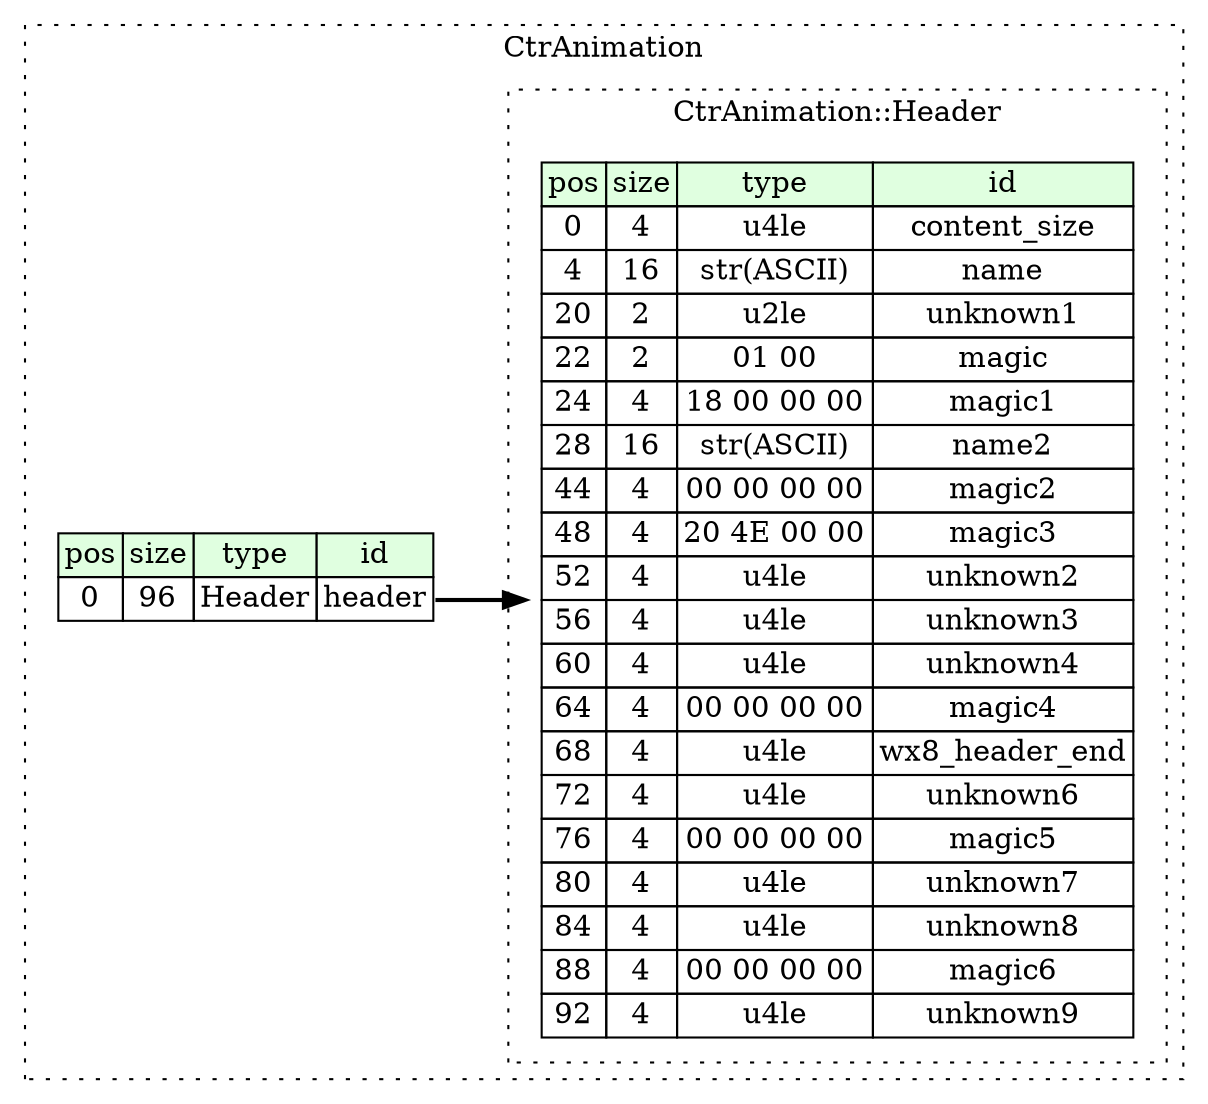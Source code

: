 digraph {
	rankdir=LR;
	node [shape=plaintext];
	subgraph cluster__ctr_animation {
		label="CtrAnimation";
		graph[style=dotted];

		ctr_animation__seq [label=<<TABLE BORDER="0" CELLBORDER="1" CELLSPACING="0">
			<TR><TD BGCOLOR="#E0FFE0">pos</TD><TD BGCOLOR="#E0FFE0">size</TD><TD BGCOLOR="#E0FFE0">type</TD><TD BGCOLOR="#E0FFE0">id</TD></TR>
			<TR><TD PORT="header_pos">0</TD><TD PORT="header_size">96</TD><TD>Header</TD><TD PORT="header_type">header</TD></TR>
		</TABLE>>];
		subgraph cluster__header {
			label="CtrAnimation::Header";
			graph[style=dotted];

			header__seq [label=<<TABLE BORDER="0" CELLBORDER="1" CELLSPACING="0">
				<TR><TD BGCOLOR="#E0FFE0">pos</TD><TD BGCOLOR="#E0FFE0">size</TD><TD BGCOLOR="#E0FFE0">type</TD><TD BGCOLOR="#E0FFE0">id</TD></TR>
				<TR><TD PORT="content_size_pos">0</TD><TD PORT="content_size_size">4</TD><TD>u4le</TD><TD PORT="content_size_type">content_size</TD></TR>
				<TR><TD PORT="name_pos">4</TD><TD PORT="name_size">16</TD><TD>str(ASCII)</TD><TD PORT="name_type">name</TD></TR>
				<TR><TD PORT="unknown1_pos">20</TD><TD PORT="unknown1_size">2</TD><TD>u2le</TD><TD PORT="unknown1_type">unknown1</TD></TR>
				<TR><TD PORT="magic_pos">22</TD><TD PORT="magic_size">2</TD><TD>01 00</TD><TD PORT="magic_type">magic</TD></TR>
				<TR><TD PORT="magic1_pos">24</TD><TD PORT="magic1_size">4</TD><TD>18 00 00 00</TD><TD PORT="magic1_type">magic1</TD></TR>
				<TR><TD PORT="name2_pos">28</TD><TD PORT="name2_size">16</TD><TD>str(ASCII)</TD><TD PORT="name2_type">name2</TD></TR>
				<TR><TD PORT="magic2_pos">44</TD><TD PORT="magic2_size">4</TD><TD>00 00 00 00</TD><TD PORT="magic2_type">magic2</TD></TR>
				<TR><TD PORT="magic3_pos">48</TD><TD PORT="magic3_size">4</TD><TD>20 4E 00 00</TD><TD PORT="magic3_type">magic3</TD></TR>
				<TR><TD PORT="unknown2_pos">52</TD><TD PORT="unknown2_size">4</TD><TD>u4le</TD><TD PORT="unknown2_type">unknown2</TD></TR>
				<TR><TD PORT="unknown3_pos">56</TD><TD PORT="unknown3_size">4</TD><TD>u4le</TD><TD PORT="unknown3_type">unknown3</TD></TR>
				<TR><TD PORT="unknown4_pos">60</TD><TD PORT="unknown4_size">4</TD><TD>u4le</TD><TD PORT="unknown4_type">unknown4</TD></TR>
				<TR><TD PORT="magic4_pos">64</TD><TD PORT="magic4_size">4</TD><TD>00 00 00 00</TD><TD PORT="magic4_type">magic4</TD></TR>
				<TR><TD PORT="wx8_header_end_pos">68</TD><TD PORT="wx8_header_end_size">4</TD><TD>u4le</TD><TD PORT="wx8_header_end_type">wx8_header_end</TD></TR>
				<TR><TD PORT="unknown6_pos">72</TD><TD PORT="unknown6_size">4</TD><TD>u4le</TD><TD PORT="unknown6_type">unknown6</TD></TR>
				<TR><TD PORT="magic5_pos">76</TD><TD PORT="magic5_size">4</TD><TD>00 00 00 00</TD><TD PORT="magic5_type">magic5</TD></TR>
				<TR><TD PORT="unknown7_pos">80</TD><TD PORT="unknown7_size">4</TD><TD>u4le</TD><TD PORT="unknown7_type">unknown7</TD></TR>
				<TR><TD PORT="unknown8_pos">84</TD><TD PORT="unknown8_size">4</TD><TD>u4le</TD><TD PORT="unknown8_type">unknown8</TD></TR>
				<TR><TD PORT="magic6_pos">88</TD><TD PORT="magic6_size">4</TD><TD>00 00 00 00</TD><TD PORT="magic6_type">magic6</TD></TR>
				<TR><TD PORT="unknown9_pos">92</TD><TD PORT="unknown9_size">4</TD><TD>u4le</TD><TD PORT="unknown9_type">unknown9</TD></TR>
			</TABLE>>];
		}
	}
	ctr_animation__seq:header_type -> header__seq [style=bold];
}
